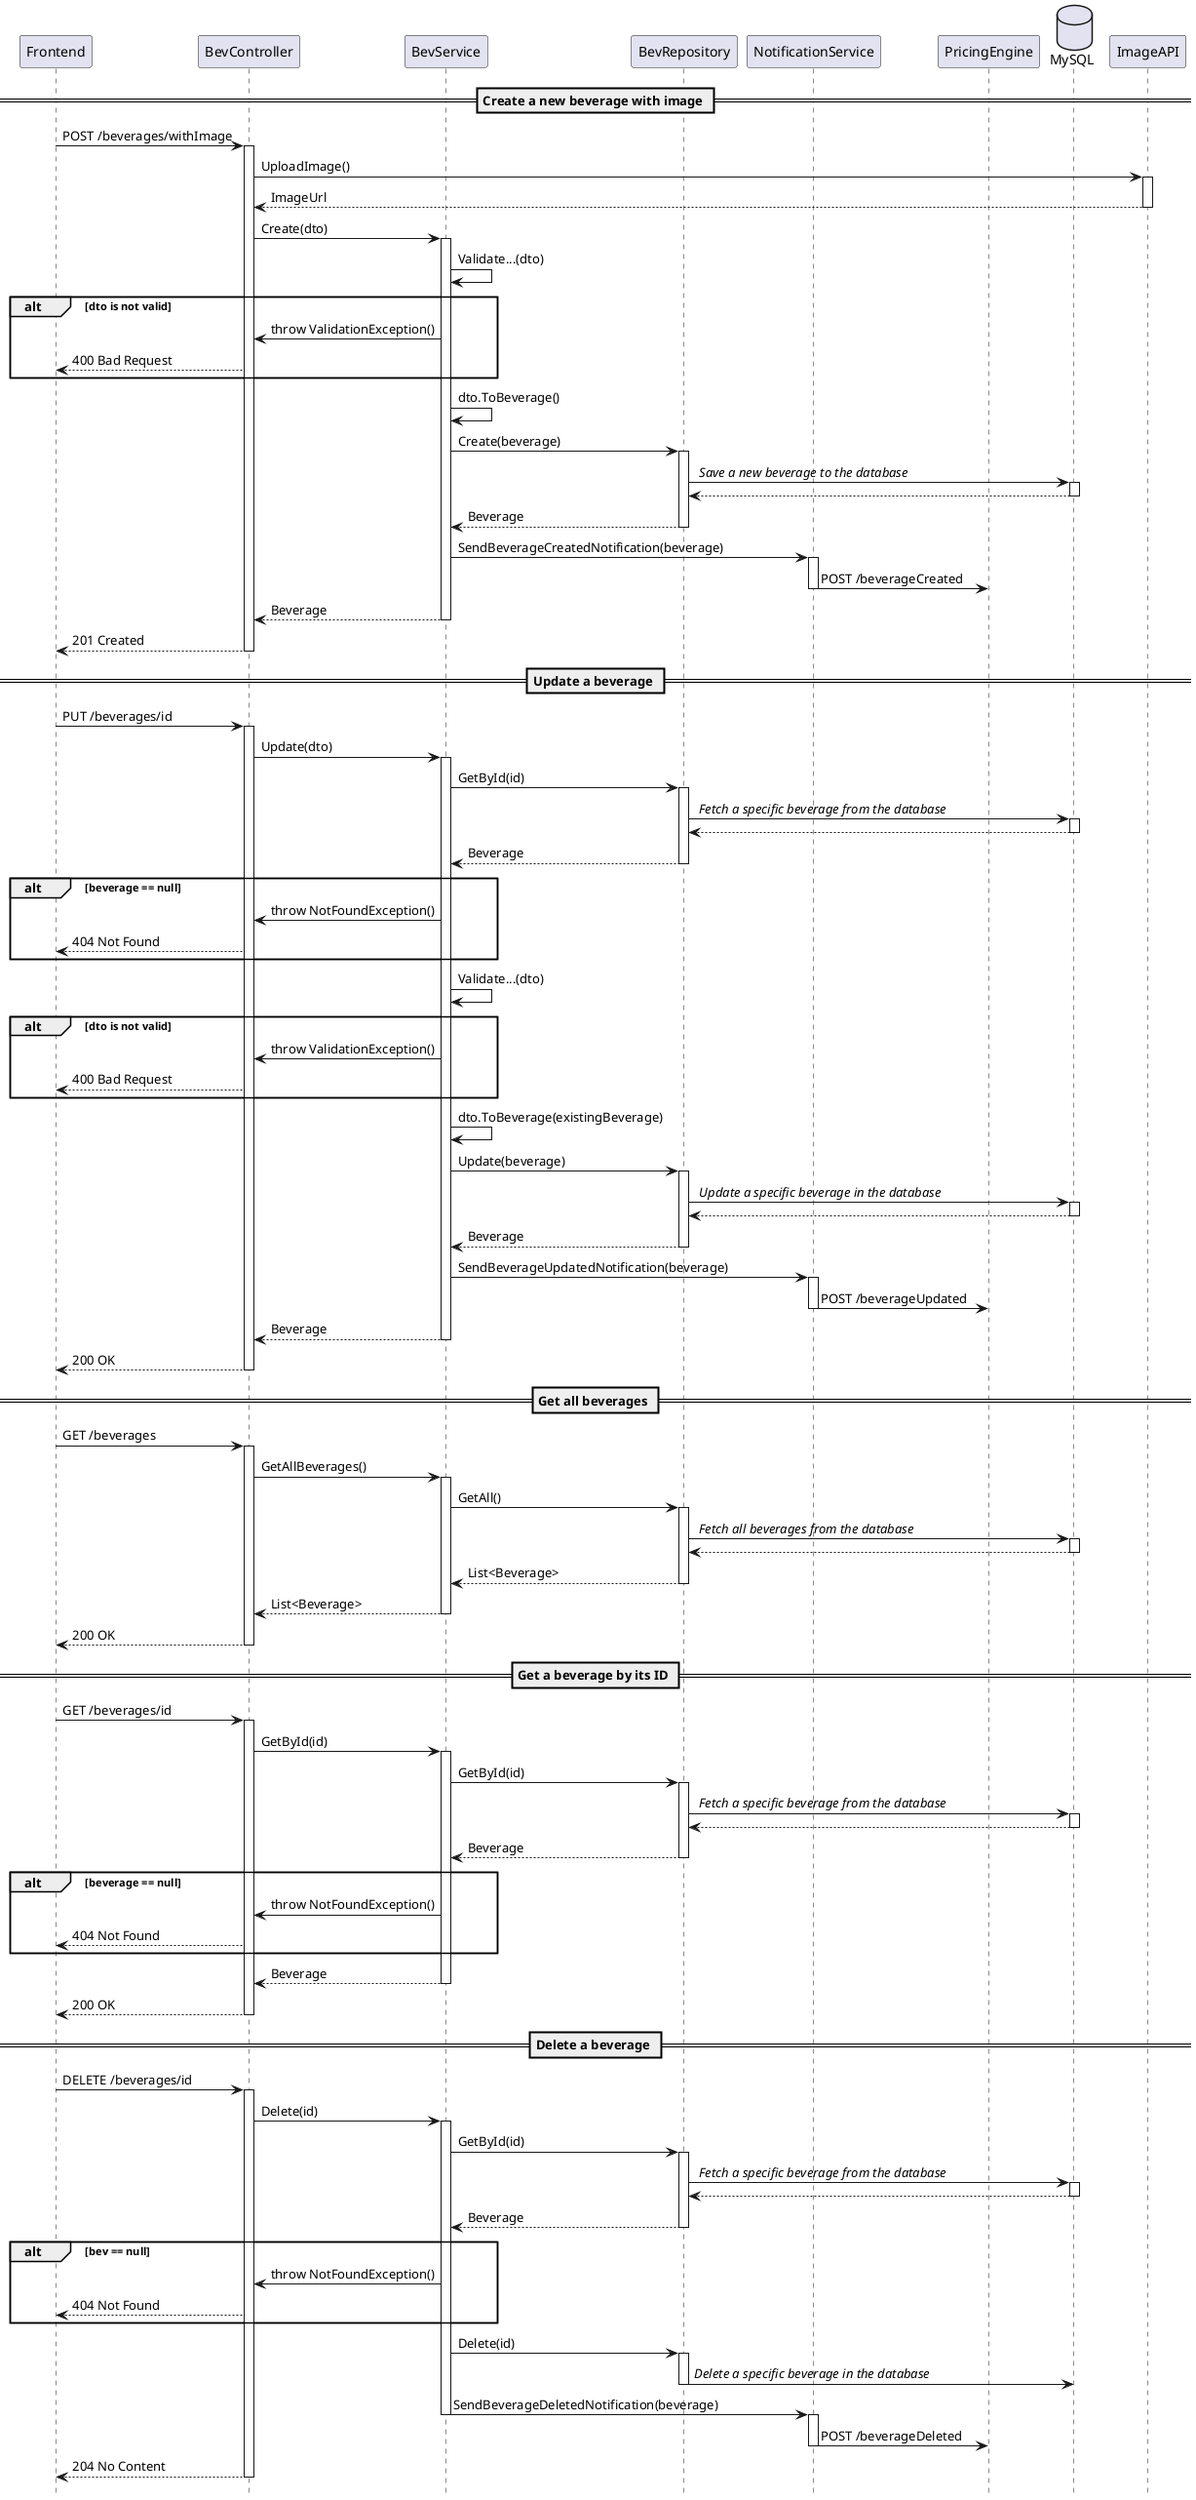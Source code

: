 @startuml bevpayapi
participant Frontend as frontend
participant BevController as bevcontroller
participant BevService as bevserv
participant BevRepository as bevrepo
participant NotificationService as notifserv
participant PricingEngine as pricingengine
Database MySQL as database
participant ImageAPI as imageapi

hide footbox

== Create a new beverage with image ==

frontend -> bevcontroller: POST /beverages/withImage
activate bevcontroller
bevcontroller -> imageapi: UploadImage()
activate imageapi
imageapi --> bevcontroller: ImageUrl
deactivate imageapi
bevcontroller -> bevserv: Create(dto)
activate bevserv
bevserv -> bevserv: Validate...(dto)
alt dto is not valid
bevserv -> bevcontroller: throw ValidationException()
bevcontroller --> frontend: 400 Bad Request
end
bevserv -> bevserv: dto.ToBeverage()
bevserv -> bevrepo: Create(beverage)
activate bevrepo
bevrepo -> database: // Save a new beverage to the database //
activate database
database --> bevrepo
deactivate database
bevrepo --> bevserv: Beverage
deactivate bevrepo
bevserv -> notifserv: SendBeverageCreatedNotification(beverage)
activate notifserv
notifserv -> pricingengine: POST /beverageCreated
deactivate notifserv
bevserv --> bevcontroller: Beverage
deactivate bevserv
bevcontroller --> frontend: 201 Created
deactivate bevcontroller

== Update a beverage ==

frontend -> bevcontroller: PUT /beverages/id
activate bevcontroller
bevcontroller -> bevserv: Update(dto)
activate bevserv
bevserv -> bevrepo: GetById(id)
activate bevrepo
bevrepo -> database: // Fetch a specific beverage from the database //
activate database
database --> bevrepo
deactivate database
bevrepo --> bevserv: Beverage
deactivate bevrepo
alt beverage == null
bevserv -> bevcontroller: throw NotFoundException()
bevcontroller --> frontend: 404 Not Found
end
bevserv -> bevserv: Validate...(dto)
alt dto is not valid
bevserv -> bevcontroller: throw ValidationException()
bevcontroller --> frontend: 400 Bad Request
end
bevserv -> bevserv: dto.ToBeverage(existingBeverage)
bevserv -> bevrepo: Update(beverage)
activate bevrepo
bevrepo -> database: // Update a specific beverage in the database //
activate database
database --> bevrepo
deactivate database
bevrepo --> bevserv: Beverage
deactivate bevrepo
bevserv -> notifserv: SendBeverageUpdatedNotification(beverage)
activate notifserv
notifserv -> pricingengine: POST /beverageUpdated
deactivate notifserv
bevserv --> bevcontroller: Beverage
deactivate bevserv
bevcontroller --> frontend: 200 OK
deactivate bevcontroller

== Get all beverages ==

frontend -> bevcontroller: GET /beverages
activate bevcontroller
bevcontroller -> bevserv: GetAllBeverages()
activate bevserv
bevserv -> bevrepo: GetAll()
activate bevrepo
bevrepo -> database: // Fetch all beverages from the database //
activate database
database --> bevrepo
deactivate database
bevrepo --> bevserv: List<Beverage>
deactivate bevrepo
bevserv --> bevcontroller: List<Beverage>
deactivate bevserv
bevcontroller --> frontend: 200 OK
deactivate bevcontroller

== Get a beverage by its ID ==

frontend -> bevcontroller: GET /beverages/id
activate bevcontroller
bevcontroller -> bevserv: GetById(id)
activate bevserv
bevserv -> bevrepo: GetById(id)
activate bevrepo
bevrepo -> database: // Fetch a specific beverage from the database //
activate database
database --> bevrepo
deactivate database
bevrepo --> bevserv: Beverage
deactivate bevrepo
alt beverage == null
bevserv -> bevcontroller: throw NotFoundException()
bevcontroller --> frontend: 404 Not Found
end
bevserv --> bevcontroller: Beverage
deactivate bevserv
bevcontroller --> frontend: 200 OK
deactivate bevcontroller


== Delete a beverage ==

frontend -> bevcontroller: DELETE /beverages/id
activate bevcontroller
bevcontroller -> bevserv: Delete(id)
activate bevserv
bevserv -> bevrepo: GetById(id)
activate bevrepo
bevrepo -> database: // Fetch a specific beverage from the database //
activate database
database --> bevrepo
deactivate database
bevrepo --> bevserv: Beverage
deactivate bevrepo
alt bev == null
bevserv -> bevcontroller: throw NotFoundException()
bevcontroller --> frontend: 404 Not Found
end
bevserv -> bevrepo: Delete(id)
activate bevrepo
bevrepo -> database: // Delete a specific beverage in the database //
deactivate bevrepo
bevserv -> notifserv: SendBeverageDeletedNotification(beverage)
deactivate bevserv
activate notifserv
notifserv -> pricingengine: POST /beverageDeleted
deactivate notifserv
bevcontroller --> frontend: 204 No Content
deactivate bevcontroller

@enduml
